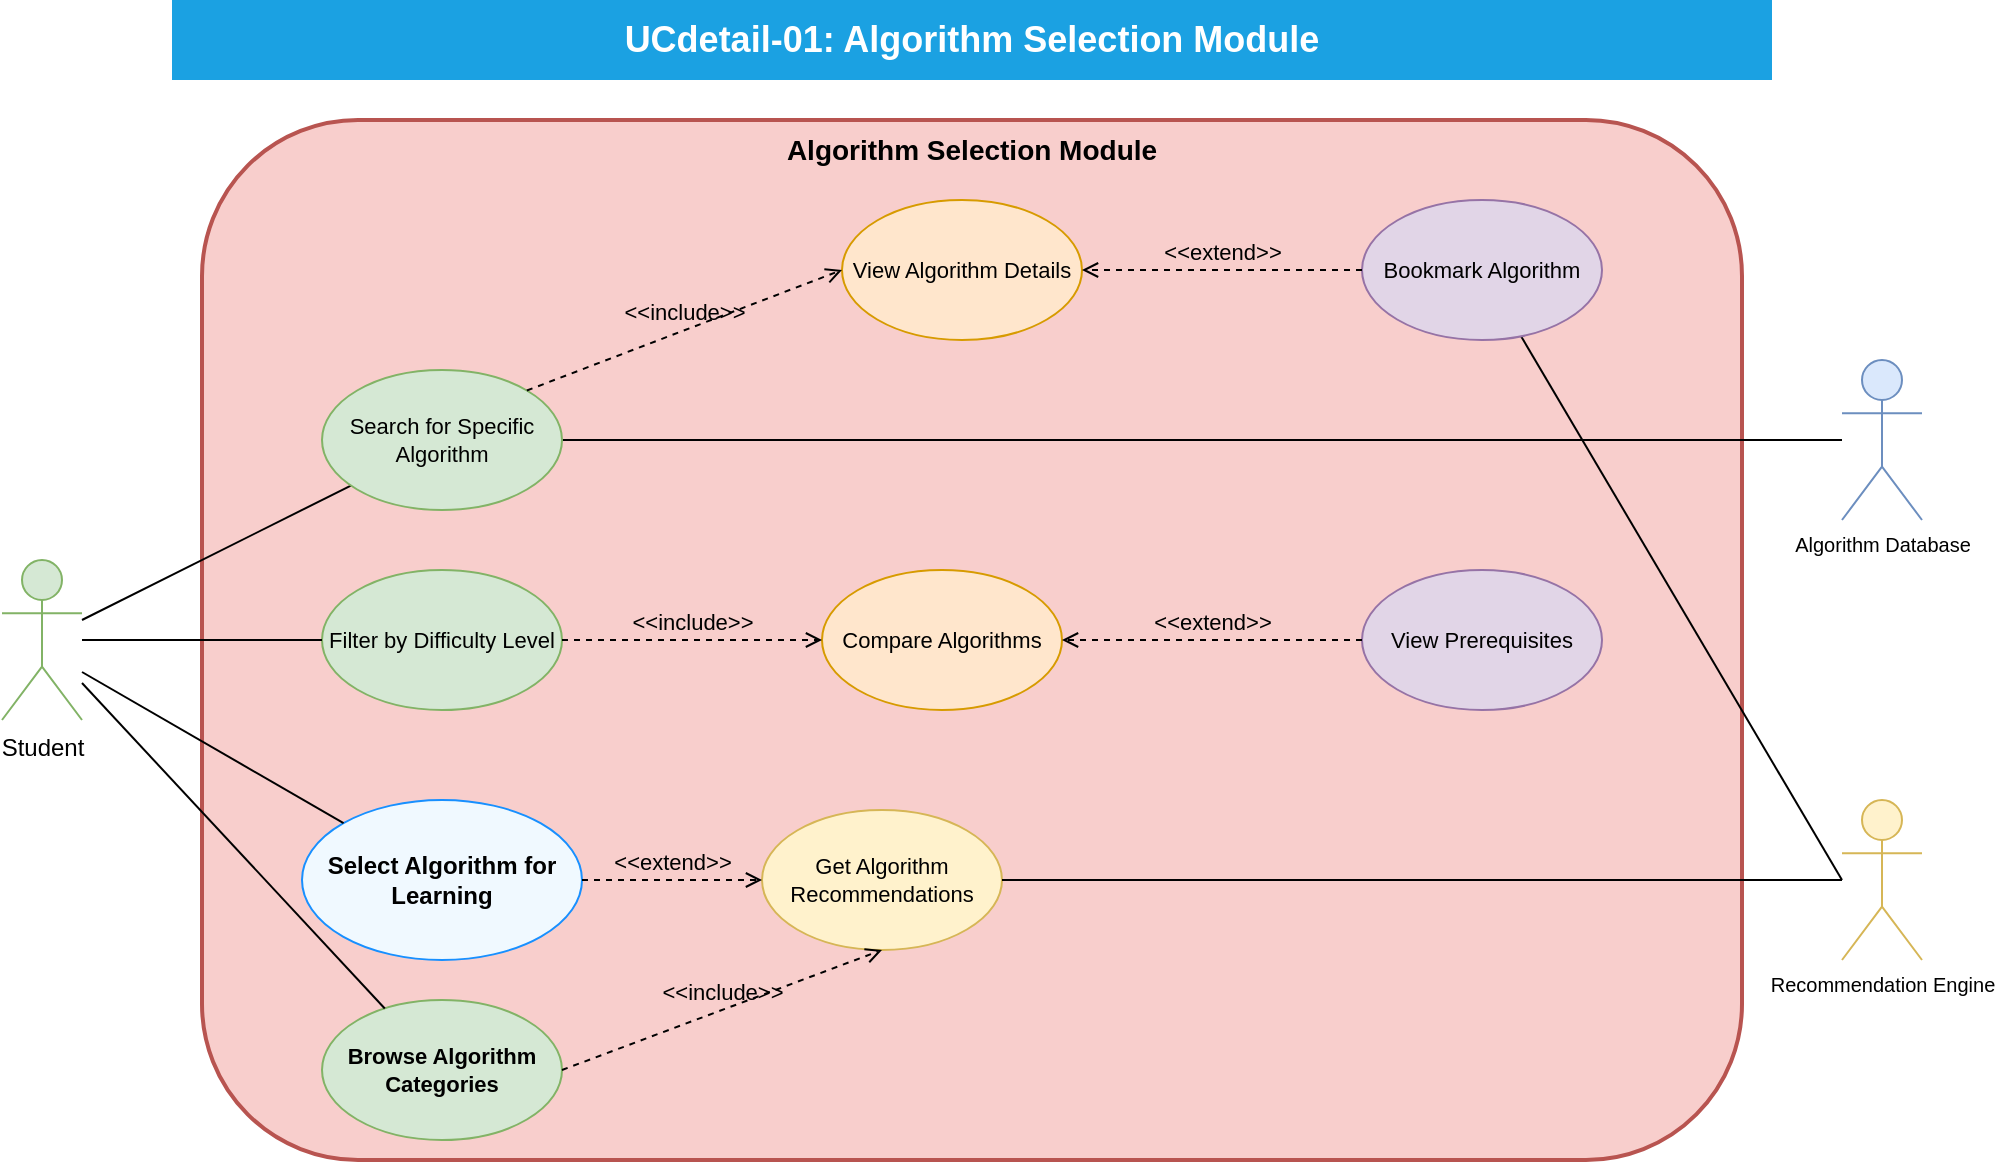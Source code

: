 <mxfile>
    <diagram name="UCdetail-01: Algorithm Selection Module" id="ucdetail-01">
        <mxGraphModel dx="1057" dy="388" grid="1" gridSize="10" guides="1" tooltips="1" connect="1" arrows="1" fold="1" page="1" pageScale="1" pageWidth="1200" pageHeight="800" math="0" shadow="0">
            <root>
                <mxCell id="0"/>
                <mxCell id="1" parent="0"/>
                <mxCell id="title" value="UCdetail-01: Algorithm Selection Module" style="text;html=1;align=center;verticalAlign=middle;whiteSpace=wrap;rounded=0;fontSize=18;fontStyle=1;fillColor=#1ba1e2;fontColor=#ffffff" parent="1" vertex="1">
                    <mxGeometry x="135" y="20" width="800" height="40" as="geometry"/>
                </mxCell>
                <mxCell id="system-boundary" value="Algorithm Selection Module" style="rounded=1;whiteSpace=wrap;html=1;fontSize=14;fontStyle=1;fillColor=#f8cecc;strokeColor=#b85450;strokeWidth=2;verticalAlign=top" parent="1" vertex="1">
                    <mxGeometry x="150" y="80" width="770" height="520" as="geometry"/>
                </mxCell>
                <mxCell id="student" value="Student" style="shape=umlActor;verticalLabelPosition=bottom;verticalAlign=top;html=1;outlineConnect=0;fontSize=12;fillColor=#d5e8d4;strokeColor=#82b366" parent="1" vertex="1">
                    <mxGeometry x="50" y="300" width="40" height="80" as="geometry"/>
                </mxCell>
                <mxCell id="algorithm-db" value="Algorithm Database" style="shape=umlActor;verticalLabelPosition=bottom;verticalAlign=top;html=1;outlineConnect=0;fontSize=10;fillColor=#dae8fc;strokeColor=#6c8ebf" parent="1" vertex="1">
                    <mxGeometry x="970" y="200" width="40" height="80" as="geometry"/>
                </mxCell>
                <mxCell id="recommendation-engine" value="Recommendation Engine" style="shape=umlActor;verticalLabelPosition=bottom;verticalAlign=top;html=1;outlineConnect=0;fontSize=10;fillColor=#fff2cc;strokeColor=#d6b656" parent="1" vertex="1">
                    <mxGeometry x="970" y="420" width="40" height="80" as="geometry"/>
                </mxCell>
                <mxCell id="browse-categories" value="Browse Algorithm Categories" style="ellipse;whiteSpace=wrap;html=1;fontSize=11;fillColor=#d5e8d4;strokeColor=#82b366;fontStyle=1" parent="1" vertex="1">
                    <mxGeometry x="210" y="520" width="120" height="70" as="geometry"/>
                </mxCell>
                <mxCell id="filter-by-difficulty" value="Filter by Difficulty Level" style="ellipse;whiteSpace=wrap;html=1;fontSize=11;fillColor=#d5e8d4;strokeColor=#82b366" parent="1" vertex="1">
                    <mxGeometry x="210" y="305" width="120" height="70" as="geometry"/>
                </mxCell>
                <mxCell id="view-algorithm-details" value="View Algorithm Details" style="ellipse;whiteSpace=wrap;html=1;fontSize=11;fillColor=#ffe6cc;strokeColor=#d79b00" parent="1" vertex="1">
                    <mxGeometry x="470" y="120" width="120" height="70" as="geometry"/>
                </mxCell>
                <mxCell id="compare-algorithms" value="Compare Algorithms" style="ellipse;whiteSpace=wrap;html=1;fontSize=11;fillColor=#ffe6cc;strokeColor=#d79b00" parent="1" vertex="1">
                    <mxGeometry x="460" y="305" width="120" height="70" as="geometry"/>
                </mxCell>
                <mxCell id="get-recommendations" value="Get Algorithm Recommendations" style="ellipse;whiteSpace=wrap;html=1;fontSize=11;fillColor=#fff2cc;strokeColor=#d6b656" parent="1" vertex="1">
                    <mxGeometry x="430" y="425" width="120" height="70" as="geometry"/>
                </mxCell>
                <mxCell id="view-prerequisites" value="View Prerequisites" style="ellipse;whiteSpace=wrap;html=1;fontSize=11;fillColor=#e1d5e7;strokeColor=#9673a6" parent="1" vertex="1">
                    <mxGeometry x="730" y="305" width="120" height="70" as="geometry"/>
                </mxCell>
                <mxCell id="select-algorithm" value="Select Algorithm for Learning" style="ellipse;whiteSpace=wrap;html=1;fontSize=12;fillColor=#f0f9ff;strokeColor=#1890ff;fontStyle=1" parent="1" vertex="1">
                    <mxGeometry x="200" y="420" width="140" height="80" as="geometry"/>
                </mxCell>
                <mxCell id="student-browse" value="" style="endArrow=none;html=1;rounded=0;fontSize=12;startSize=8;endSize=8;" parent="1" source="student" target="browse-categories" edge="1">
                    <mxGeometry width="50" height="50" relative="1" as="geometry">
                        <mxPoint x="400" y="400" as="sourcePoint"/>
                        <mxPoint x="450" y="350" as="targetPoint"/>
                    </mxGeometry>
                </mxCell>
                <mxCell id="student-search" value="" style="endArrow=none;html=1;rounded=0;fontSize=12;startSize=8;endSize=8;" parent="1" source="student" target="search-algorithms" edge="1">
                    <mxGeometry width="50" height="50" relative="1" as="geometry">
                        <mxPoint x="400" y="400" as="sourcePoint"/>
                        <mxPoint x="450" y="350" as="targetPoint"/>
                    </mxGeometry>
                </mxCell>
                <mxCell id="student-select" value="" style="endArrow=none;html=1;rounded=0;fontSize=12;startSize=8;endSize=8;exitX=1;exitY=0.7;" parent="1" source="student" target="select-algorithm" edge="1">
                    <mxGeometry width="50" height="50" relative="1" as="geometry">
                        <mxPoint x="400" y="400" as="sourcePoint"/>
                        <mxPoint x="450" y="350" as="targetPoint"/>
                    </mxGeometry>
                </mxCell>
                <mxCell id="db-connection" value="" style="endArrow=none;html=1;rounded=0;fontSize=12;startSize=8;endSize=8;exitX=0;exitY=0.5;" parent="1" source="algorithm-db" target="search-algorithms" edge="1">
                    <mxGeometry width="50" height="50" relative="1" as="geometry">
                        <mxPoint x="400" y="400" as="sourcePoint"/>
                        <mxPoint x="450" y="350" as="targetPoint"/>
                    </mxGeometry>
                </mxCell>
                <mxCell id="3" value="" style="endArrow=none;html=1;rounded=0;fontSize=12;startSize=8;endSize=8;exitX=0;exitY=0.5;" parent="1" source="recommendation-engine" target="bookmark-algorithm" edge="1">
                    <mxGeometry width="50" height="50" relative="1" as="geometry">
                        <mxPoint x="1100" y="440" as="sourcePoint"/>
                        <mxPoint x="397" y="297" as="targetPoint"/>
                    </mxGeometry>
                </mxCell>
                <mxCell id="bookmark-algorithm" value="Bookmark Algorithm" style="ellipse;whiteSpace=wrap;html=1;fontSize=11;fillColor=#e1d5e7;strokeColor=#9673a6" parent="1" vertex="1">
                    <mxGeometry x="730" y="120" width="120" height="70" as="geometry"/>
                </mxCell>
                <mxCell id="5" value="" style="endArrow=none;html=1;rounded=0;fontSize=12;startSize=8;endSize=8;exitX=1;exitY=0.5;exitDx=0;exitDy=0;" parent="1" source="get-recommendations" target="recommendation-engine" edge="1">
                    <mxGeometry width="50" height="50" relative="1" as="geometry">
                        <mxPoint x="540" y="417.23" as="sourcePoint"/>
                        <mxPoint x="769.173" y="462.761" as="targetPoint"/>
                    </mxGeometry>
                </mxCell>
                <mxCell id="6" value="" style="endArrow=none;html=1;rounded=0;fontSize=12;startSize=8;endSize=8;entryX=0;entryY=0.5;entryDx=0;entryDy=0;" parent="1" source="student" target="filter-by-difficulty" edge="1">
                    <mxGeometry width="50" height="50" relative="1" as="geometry">
                        <mxPoint x="530" y="450" as="sourcePoint"/>
                        <mxPoint x="1110" y="450" as="targetPoint"/>
                    </mxGeometry>
                </mxCell>
                <mxCell id="search-algorithms" value="Search for Specific Algorithm" style="ellipse;whiteSpace=wrap;html=1;fontSize=11;fillColor=#d5e8d4;strokeColor=#82b366" parent="1" vertex="1">
                    <mxGeometry x="210" y="205" width="120" height="70" as="geometry"/>
                </mxCell>
                <mxCell id="14" value="&amp;lt;&amp;lt;include&amp;gt;&amp;gt;" style="html=1;verticalAlign=bottom;labelBackgroundColor=none;endArrow=open;endFill=0;dashed=1;exitX=1;exitY=0;exitDx=0;exitDy=0;entryX=0;entryY=0.5;entryDx=0;entryDy=0;" parent="1" source="search-algorithms" target="view-algorithm-details" edge="1">
                    <mxGeometry width="160" relative="1" as="geometry">
                        <mxPoint x="390" y="200" as="sourcePoint"/>
                        <mxPoint x="550" y="200" as="targetPoint"/>
                    </mxGeometry>
                </mxCell>
                <mxCell id="15" value="&amp;lt;&amp;lt;include&amp;gt;&amp;gt;" style="html=1;verticalAlign=bottom;labelBackgroundColor=none;endArrow=open;endFill=0;dashed=1;exitX=1;exitY=0.5;exitDx=0;exitDy=0;entryX=0;entryY=0.5;entryDx=0;entryDy=0;" parent="1" source="filter-by-difficulty" target="compare-algorithms" edge="1">
                    <mxGeometry width="160" relative="1" as="geometry">
                        <mxPoint x="323" y="226" as="sourcePoint"/>
                        <mxPoint x="480" y="165" as="targetPoint"/>
                    </mxGeometry>
                </mxCell>
                <mxCell id="16" value="&amp;lt;&amp;lt;include&amp;gt;&amp;gt;" style="html=1;verticalAlign=bottom;labelBackgroundColor=none;endArrow=open;endFill=0;dashed=1;exitX=1;exitY=0.5;exitDx=0;exitDy=0;entryX=0.5;entryY=1;entryDx=0;entryDy=0;" parent="1" source="browse-categories" target="get-recommendations" edge="1">
                    <mxGeometry width="160" relative="1" as="geometry">
                        <mxPoint x="410" y="240" as="sourcePoint"/>
                        <mxPoint x="570" y="240" as="targetPoint"/>
                    </mxGeometry>
                </mxCell>
                <mxCell id="17" value="&amp;lt;&amp;lt;extend&amp;gt;&amp;gt;" style="html=1;verticalAlign=bottom;labelBackgroundColor=none;endArrow=open;endFill=0;dashed=1;entryX=1;entryY=0.5;entryDx=0;entryDy=0;exitX=0;exitY=0.5;exitDx=0;exitDy=0;" parent="1" source="bookmark-algorithm" target="view-algorithm-details" edge="1">
                    <mxGeometry width="160" relative="1" as="geometry">
                        <mxPoint x="570" y="240" as="sourcePoint"/>
                        <mxPoint x="730" y="240" as="targetPoint"/>
                    </mxGeometry>
                </mxCell>
                <mxCell id="18" value="&amp;lt;&amp;lt;extend&amp;gt;&amp;gt;" style="html=1;verticalAlign=bottom;labelBackgroundColor=none;endArrow=open;endFill=0;dashed=1;entryX=1;entryY=0.5;entryDx=0;entryDy=0;exitX=0;exitY=0.5;exitDx=0;exitDy=0;" parent="1" source="view-prerequisites" target="compare-algorithms" edge="1">
                    <mxGeometry width="160" relative="1" as="geometry">
                        <mxPoint x="850" y="165" as="sourcePoint"/>
                        <mxPoint x="600" y="165" as="targetPoint"/>
                    </mxGeometry>
                </mxCell>
                <mxCell id="19" value="&amp;lt;&amp;lt;extend&amp;gt;&amp;gt;" style="html=1;verticalAlign=bottom;labelBackgroundColor=none;endArrow=open;endFill=0;dashed=1;entryX=0;entryY=0.5;entryDx=0;entryDy=0;exitX=1;exitY=0.5;exitDx=0;exitDy=0;" parent="1" source="select-algorithm" target="get-recommendations" edge="1">
                    <mxGeometry width="160" relative="1" as="geometry">
                        <mxPoint x="850" y="305" as="sourcePoint"/>
                        <mxPoint x="600" y="305" as="targetPoint"/>
                    </mxGeometry>
                </mxCell>
            </root>
        </mxGraphModel>
    </diagram>
</mxfile>